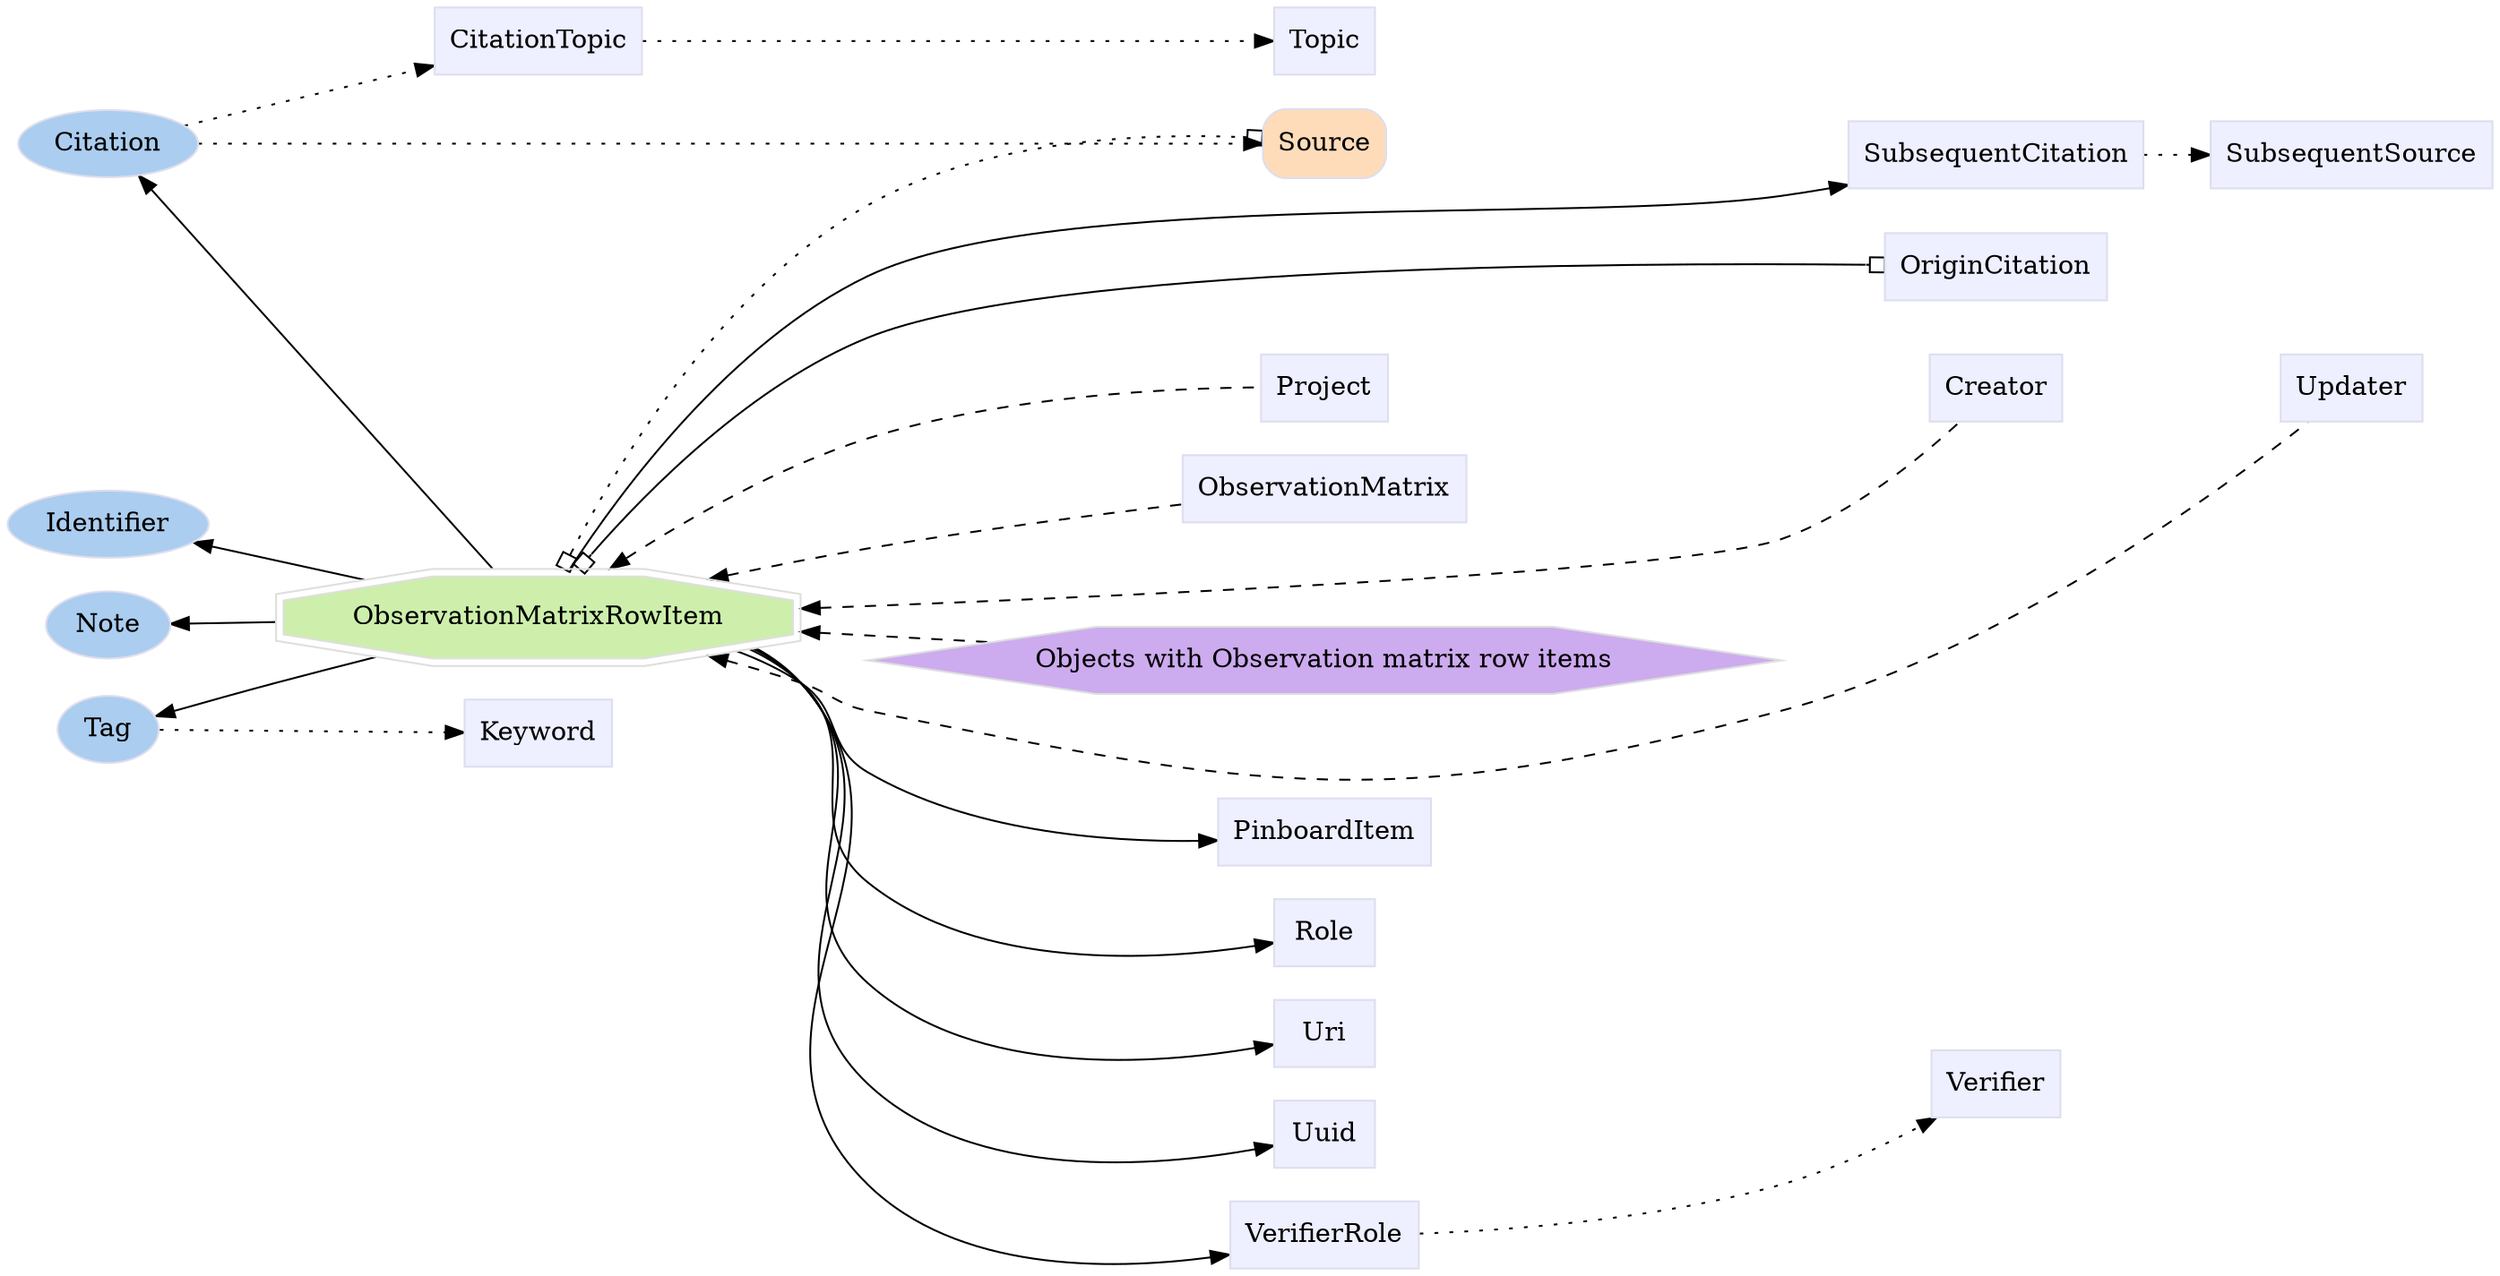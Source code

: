 digraph ObservationMatrixRowItem {
	graph [bb="0,0,1130.5,676",
		label="",
		outputorder=edgesfirst,
		rankdir=LR
	];
	node [label="\N"];
	subgraph annotator_cluster {
		graph [rank=min];
		Citation	[color="#dddeee",
			fillcolor="#abcdef",
			group=annotator,
			height=0.5,
			href="/develop/Data/models.html#citation",
			label=Citation,
			pos="45.21,603",
			shape=oval,
			style=filled,
			target=_top,
			width=1.1279];
		Identifier	[color="#dddeee",
			fillcolor="#abcdef",
			group=annotator,
			height=0.5,
			href="/develop/Data/models.html#identifier",
			label=Identifier,
			pos="45.21,401",
			shape=oval,
			style=filled,
			target=_top,
			width=1.2558];
		Tag	[color="#dddeee",
			fillcolor="#abcdef",
			group=annotator,
			height=0.5,
			href="/develop/Data/models.html#tag",
			label=Tag,
			pos="45.21,292",
			shape=oval,
			style=filled,
			target=_top,
			width=0.75];
		Note	[color="#dddeee",
			fillcolor="#abcdef",
			group=annotator,
			height=0.5,
			href="/develop/Data/models.html#note",
			label=Note,
			pos="45.21,347",
			shape=oval,
			style=filled,
			target=_top,
			width=0.80088];
	}
	subgraph core {
		Source	[color="#dddeee",
			fillcolor="#fedcba",
			group=core,
			height=0.51389,
			href="/develop/Data/models.html#source",
			label=Source,
			pos="621.65,603",
			shape=Mrecord,
			style=filled,
			target=_top,
			width=0.75];
	}
	subgraph supporting {
		ObservationMatrixRowItem	[color="#dedede",
			fillcolor="#cdefab",
			group=target,
			height=0.61111,
			href="/develop/Data/models.html#observation-matrix-row-item",
			label=ObservationMatrixRowItem,
			pos="256.36,349",
			shape=doubleoctagon,
			style=filled,
			target=_top,
			width=3.6094];
		CitationTopic	[color="#dddeee",
			fillcolor="#eeefff",
			group=supporting,
			height=0.5,
			href="/develop/Data/models.html#citation-topic",
			label=CitationTopic,
			pos="256.36,658",
			shape=box,
			style=filled,
			target=_top,
			width=1.2639];
		Keyword	[color="#dddeee",
			fillcolor="#eeefff",
			group=supporting,
			height=0.5,
			href="/develop/Data/models.html#keyword",
			label=Keyword,
			pos="256.36,291",
			shape=box,
			style=filled,
			target=_top,
			width=0.92014];
		PinboardItem	[color="#dddeee",
			fillcolor="#eeefff",
			group=supporting,
			height=0.5,
			href="/develop/Data/models.html#pinboard-item",
			label=PinboardItem,
			pos="621.65,234",
			shape=box,
			style=filled,
			target=_top,
			width=1.2535];
		Role	[color="#dddeee",
			fillcolor="#eeefff",
			group=supporting,
			height=0.5,
			href="/develop/Data/models.html#role",
			label=Role,
			pos="621.65,180",
			shape=box,
			style=filled,
			target=_top,
			width=0.75];
		SubsequentCitation	[color="#dddeee",
			fillcolor="#eeefff",
			group=supporting,
			height=0.5,
			href="/develop/Data/models.html#subsequent-citation",
			label=SubsequentCitation,
			pos="917.89,597",
			shape=box,
			style=filled,
			target=_top,
			width=1.691];
		SubsequentSource	[color="#dddeee",
			fillcolor="#eeefff",
			group=supporting,
			height=0.5,
			href="/develop/Data/models.html#subsequent-source",
			label=SubsequentSource,
			pos="1072.6,597",
			shape=box,
			style=filled,
			target=_top,
			width=1.6076];
		Topic	[color="#dddeee",
			fillcolor="#eeefff",
			group=supporting,
			height=0.5,
			href="/develop/Data/models.html#topic",
			label=Topic,
			pos="621.65,658",
			shape=box,
			style=filled,
			target=_top,
			width=0.75];
		Uri	[color="#dddeee",
			fillcolor="#eeefff",
			group=supporting,
			height=0.5,
			href="/develop/Data/models.html#uri",
			label=Uri,
			pos="621.65,126",
			shape=box,
			style=filled,
			target=_top,
			width=0.75];
		Uuid	[color="#dddeee",
			fillcolor="#eeefff",
			group=supporting,
			height=0.5,
			href="/develop/Data/models.html#uuid",
			label=Uuid,
			pos="621.65,72",
			shape=box,
			style=filled,
			target=_top,
			width=0.75];
		VerifierRole	[color="#dddeee",
			fillcolor="#eeefff",
			group=supporting,
			height=0.5,
			href="/develop/Data/models.html#verifier-role",
			label=VerifierRole,
			pos="621.65,18",
			shape=box,
			style=filled,
			target=_top,
			width=1.1493];
		Verifier	[color="#dddeee",
			fillcolor="#eeefff",
			group=supporting,
			height=0.5,
			href="/develop/Data/models.html#verifier",
			label=Verifier,
			pos="917.89,99",
			shape=box,
			style=filled,
			target=_top,
			width=0.79514];
		Creator	[color="#dddeee",
			fillcolor="#eeefff",
			group=supporting,
			height=0.5,
			href="/develop/Data/models.html#creator",
			label=Creator,
			pos="917.89,472",
			shape=box,
			style=filled,
			target=_top,
			width=0.78472];
		ObservationMatrix	[color="#dddeee",
			fillcolor="#eeefff",
			group=supporting,
			height=0.5,
			href="/develop/Data/models.html#observation-matrix",
			label=ObservationMatrix,
			pos="621.65,418",
			shape=box,
			style=filled,
			target=_top,
			width=1.6597];
		Project	[color="#dddeee",
			fillcolor="#eeefff",
			group=supporting,
			height=0.5,
			href="/develop/Data/models.html#project",
			label=Project,
			pos="621.65,472",
			shape=box,
			style=filled,
			target=_top,
			width=0.75347];
		Updater	[color="#dddeee",
			fillcolor="#eeefff",
			group=supporting,
			height=0.5,
			href="/develop/Data/models.html#updater",
			label=Updater,
			pos="1072.6,472",
			shape=box,
			style=filled,
			target=_top,
			width=0.82639];
		OriginCitation	[color="#dddeee",
			fillcolor="#eeefff",
			group=supporting,
			height=0.5,
			href="/develop/Data/models.html#origin-citation",
			label=OriginCitation,
			pos="917.89,537",
			shape=box,
			style=filled,
			target=_top,
			width=1.316];
	}
	Citation -> Source	[pos="e,594.27,603 86.147,603 192.12,603 479.4,603 582.87,603",
		style=dotted];
	Citation -> CitationTopic	[pos="e,210.55,646.22 80.746,612.08 113.06,620.58 161.88,633.42 199.7,643.36",
		style=dotted];
	Tag -> Keyword	[pos="e,222.91,291.16 72.698,291.87 107.66,291.71 169.69,291.41 211.65,291.21",
		style=dotted];
	Source -> SubsequentCitation	[pos="e,856.77,598.23 649.02,602.46 692.87,601.57 782.2,599.75 845.64,598.45",
		style=invis];
	Source -> OriginCitation	[pos="e,870.11,547.49 649.02,597.08 696.06,586.53 795.46,564.24 859.06,549.97",
		style=invis];
	ObservationMatrixRowItem -> Citation	[pos="e,60.257,585.94 237,371.29 198.27,418.33 108.37,527.51 67.329,577.35"];
	ObservationMatrixRowItem -> Identifier	[pos="e,84.085,391.58 179.21,367.93 151.15,374.91 120.14,382.62 95.124,388.84"];
	ObservationMatrixRowItem -> Tag	[pos="e,69.579,300.1 174.98,330.69 158.84,326.73 142.04,322.4 126.42,318 111.19,313.71 94.518,308.4 80.34,303.71"];
	ObservationMatrixRowItem -> Note	[pos="e,74.416,347.27 126.31,347.77 111.71,347.63 97.786,347.49 85.761,347.38"];
	ObservationMatrixRowItem -> Source	[arrowhead=obox,
		arrowtail=obox,
		dir=both,
		pos="s,266.93,371.33 e,594.44,604.6 271.22,380.56 294.65,429.82 346.98,524.11 422.29,570 472.34,600.5 542.06,605.19 584.12,604.8",
		style=dotted];
	ObservationMatrixRowItem -> PinboardItem	[pos="e,576.2,231.55 356.01,333.35 366.73,329.34 377.08,324.31 386.29,318 409.48,302.11 398.52,280.99 422.29,266 464.91,239.13 522.57,\
232.39 564.74,231.62"];
	ObservationMatrixRowItem -> Role	[pos="e,594.39,175.52 361.83,334.14 370.76,329.94 379.11,324.64 386.29,318 424.36,282.78 382.5,240.26 422.29,207 467.36,169.33 539.38,\
169.63 583.12,174.18"];
	ObservationMatrixRowItem -> SubsequentCitation	[pos="e,856.72,582.8 269.8,371.2 293.56,411.21 349.59,494.74 422.29,532 580.96,613.31 645.09,547.11 821.01,576 828.99,577.31 837.3,578.86 \
845.55,580.5"];
	ObservationMatrixRowItem -> Uri	[pos="e,594.24,121.01 363.46,334.4 371.89,330.12 379.69,324.74 386.29,318 438.8,264.37 367.15,203.92 422.29,153 465.66,112.96 538.78,114.16 \
583.09,119.51"];
	ObservationMatrixRowItem -> Uuid	[pos="e,594.32,66.788 364.14,334.6 372.38,330.27 379.95,324.83 386.29,318 453.45,245.75 351.59,167.78 422.29,99 464.72,57.735 538.47,59.42 \
583.1,65.175"];
	ObservationMatrixRowItem -> VerifierRole	[pos="e,579.84,10.558 364.67,334.65 372.75,330.31 380.13,324.84 386.29,318 468.18,227.05 335.94,131.72 422.29,45 459.86,7.2801 523.48,\
5.0312 568.53,9.3108"];
	ObservationMatrixRowItem -> Creator	[dir=back,
		pos="s,386.64,354.43 398.07,354.96 552.25,362.21 782.88,375.42 821.01,391 854.29,404.6 884.5,434.32 901.77,453.73",
		style=dashed];
	ObservationMatrixRowItem -> ObservationMatrix	[dir=back,
		pos="s,335.6,367.57 346.67,370.07 371.13,375.56 397.68,381.26 422.29,386 468.88,394.97 521.95,403.44 561.47,409.41",
		style=dashed];
	ObservationMatrixRowItem -> Project	[dir=back,
		pos="s,287.5,371.47 296.56,377.78 328.7,399.86 376.24,429.16 422.29,445 481.45,465.34 555.49,470.43 594.23,471.65",
		style=dashed];
	ObservationMatrixRowItem -> Updater	[dir=back,
		pos="s,343.23,331.53 354.18,328.51 365.13,325.37 376.04,321.87 386.29,318 403.22,311.61 404.73,303.35 422.29,299 594.3,256.39 651.83,\
246.28 821.01,299 920.45,329.99 1015.3,415.73 1053.7,453.61",
		style=dashed];
	ObservationMatrixRowItem -> OriginCitation	[arrowhead=obox,
		arrowtail=obox,
		dir=both,
		pos="s,273.64,371.23 e,870.02,537.24 280.06,379.37 308.75,415.11 361.76,472.88 422.29,499 499.55,532.33 747.02,536.92 859.85,537.22"];
	"Objects with Observation matrix row items"	[color="#dedede",
		fillcolor="#cdabef",
		group=polymorphic,
		height=0.5,
		href="/develop/Data/models.html#objects with observation matrix row item",
		label="Objects with Observation matrix row items",
		pos="621.65,326",
		shape=hexagon,
		style=filled,
		target=_top,
		width=5.5377];
	ObservationMatrixRowItem -> "Objects with Observation matrix row items"	[dir=back,
		pos="s,386.72,340.81 398.14,340.09 422.36,338.55 447.6,336.96 472.01,335.41",
		style=dashed];
	CitationTopic -> Topic	[pos="e,594.37,658 302.27,658 374.62,658 515.67,658 583.06,658",
		style=dotted];
	Role -> Verifier	[pos="e,890.48,117.49 649.04,179.54 687.74,178.18 761.71,172.92 821.01,153 841.9,145.98 863.43,134.32 880.79,123.63",
		style=invis];
	SubsequentCitation -> SubsequentSource	[pos="e,1014.7,597 979.26,597 987.19,597 995.37,597 1003.4,597",
		style=dotted];
	VerifierRole -> Verifier	[pos="e,890.48,80.509 663.18,19.072 703.99,21.171 768.3,27.291 821.01,45 841.9,52.018 863.43,63.677 880.79,74.368",
		style=dotted];
	Creator -> Updater	[pos="e,1042.6,472 946.55,472 970.21,472 1004.6,472 1031.3,472",
		style=invis];
	Project -> Creator	[pos="e,889.19,472 649.02,472 700.99,472 816.88,472 877.78,472",
		style=invis];
}
